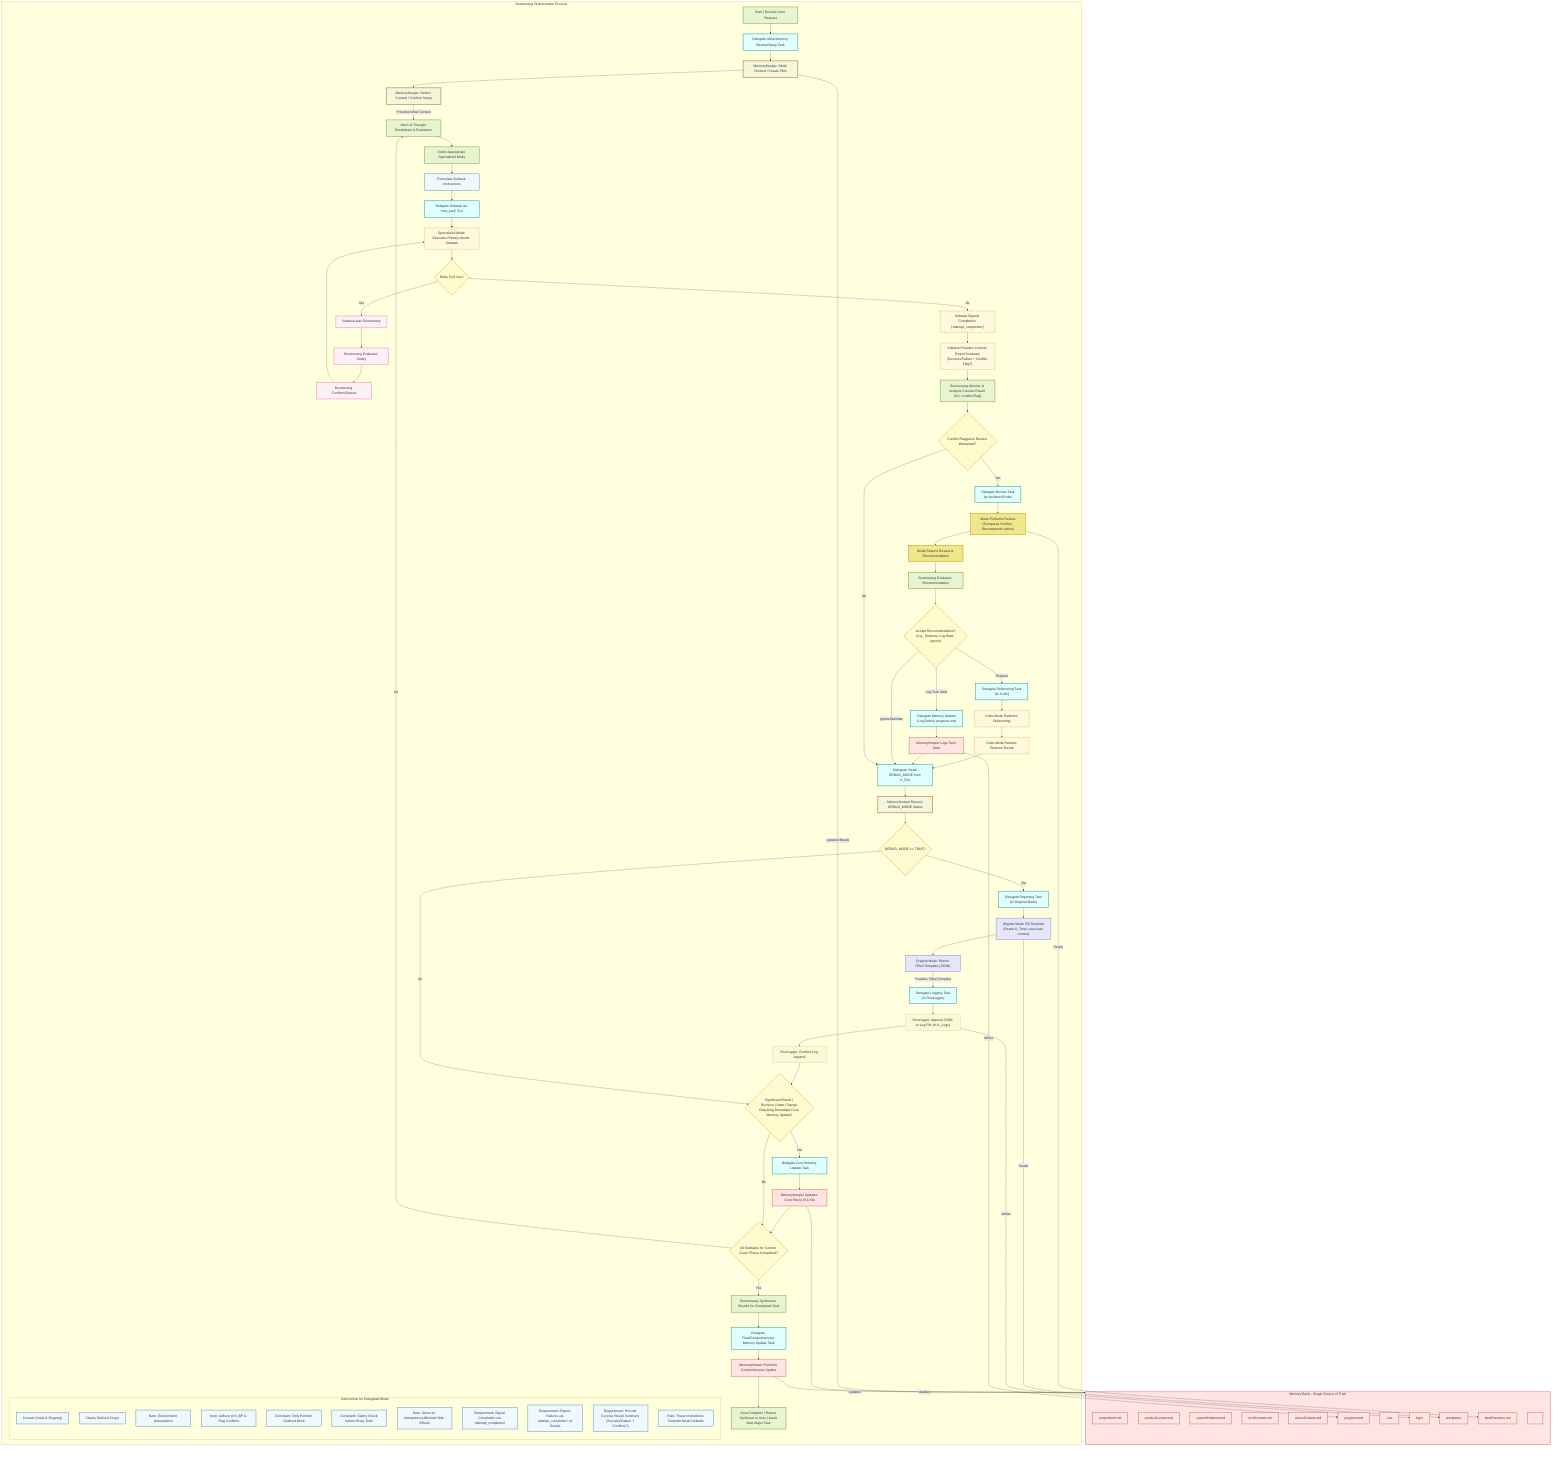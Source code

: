 flowchart TD
    subgraph ProjectMemoryBank [Memory Bank - Single Source of Truth]
        direction LR
        K1[projectbrief.md]
        K2[productContext.md]
        K3[systemPatterns.md]
        K4[techContext.md]
        K5[activeContext.md]
        K6[progress.md]
        K_Env[.env]
        K_Logs[logs/]
        K_Tmpl[templates/]
        K_BP[bestPractices.md]
        K_Other[...]
    end

    subgraph BoomerangOrchestration [Boomerang Orchestration Process]
        direction TB
        A["Start | Receive User Request"] --> B_delegate[Delegate Initial Memory Review/Setup Task]
        B_delegate --> B_exec["MemoryKeeper: Read Context / Create Files"]
        B_exec --> B_res["MemoryKeeper: Return Context / Confirm Setup"]
        B_res -- Provides Initial Context --> C["Atom-of-Thought Breakdown & Evaluation"]

        C --> D[Select Appropriate Specialized Mode]
        D --> J[Formulate Subtask Instructions]

        subgraph SubtaskInstructionDetails [Instructions for Delegated Mode]
            direction TB
            J1["Context (Initial & Ongoing)"]
            J2[Clearly Defined Scope]
            J_EnvAware[Note: Environment Assumptions]
            J_BPRef[Note: Adhere to K_BP & Flag Conflicts] 
            J3[Constraint: Only Perform Outlined Work]
            J_Safety[Constraint: Safety Check before Risky Tools]
            J_Idem[Note: Strive for Idempotency/Minimal Side Effects]
            J4[Requirement: Signal Completion via 'attempt_completion']
            J4a[Requirement: Report Failures via 'attempt_completion' w/ Details]
            J5["Requirement: Provide Concise Result Summary (Success/Failure + Conflicts?)"] 
            J6[Rule: These Instructions Override Mode Defaults]
        end

        J --> D_delegate[Delegate Subtask via 'new_task' Tool]
        D_delegate --> S[Specialized Mode Executes Primary Atomic Subtask]

        %% --- Safety Check Loop ---
        S --> S_check{Risky Tool Use?}
        S_check -- Yes --> S_ask[Subtask asks Boomerang]
        S_ask --> E_q[Boomerang Evaluates Safety]
        E_q --> S_confirm[Boomerang Confirms/Denies]
        S_confirm --> S
        %% --- Safety Check Loop END ---

        S_check -- No --> S_comp["Subtask Signals Completion ('attempt_completion')"]

        S_comp --> S_res["Subtask Provides Concise Result Summary\n(Success/Failure + Conflict Flag?)"]
        S_res --> E["Boomerang: Monitor & Analyze Concise Result (Inc. Conflict Flag)"]

        %% --- Conflict Review / Refactor START ---
        E --> E_conflict_check{Conflict Flagged & Review Warranted?}

        E_conflict_check -- Yes --> R_delegate_review["Delegate Review Task\n(to Architect/Code)"]
        R_delegate_review --> R_review_exec["Mode Performs Review\n(Compares Conflict, Recommends Action)"]
        R_review_exec --> R_review_res["Mode Returns Review & Recommendation"]
        R_review_res --> R_eval_review[Boomerang Evaluates Recommendation]
        R_eval_review --> R_refactor_decision{"Accept Recommendation?\n(e.g., Refactor, Log Debt, Ignore)"}

        R_refactor_decision -- "Refactor" --> R_delegate_refactor["Delegate Refactoring Task\n(to Code)"]
        R_delegate_refactor --> R_refactor_exec["Code Mode Performs Refactoring"]
        R_refactor_exec --> R_refactor_res["Code Mode Returns Refactor Result"]
        R_refactor_res --> E_checkEnv

        R_refactor_decision -- "Log Tech Debt" --> I_delegate_debt["Delegate Memory Update\n(Log Debt in progress.md)"]
        I_delegate_debt --> I_exec_debt["MemoryKeeper Logs Tech Debt"]
        I_exec_debt --> E_checkEnv
        R_refactor_decision -- "Ignore/Maintain" --> E_checkEnv
        E_conflict_check -- No --> E_checkEnv
        %% --- Conflict Review / Refactor END ---

        %% --- Conditional Logging START ---
        E_checkEnv[Delegate: Read DEBUG_MODE from K_Env]
        E_checkEnv --> E_envRes[MemoryKeeper Returns DEBUG_MODE Status]
        E_envRes --> E_debugDecision{DEBUG_MODE == TRUE?}

        E_debugDecision -- Yes --> L_delegate_report["Delegate Reporting Task\n(to Original Mode)"]
        L_delegate_report --> L_report_exec["Original Mode: Fill Template\n(Reads K_Tmpl, uses task context)"]
        L_report_exec --> L_report_res["Original Mode: Return Filled Template (JSON)"]

        L_report_res -- Provides Filled Template --> L_delegate_log["Delegate Logging Task\n(to RooLogger)"]
        L_delegate_log --> L_exec["RooLogger: Append JSON to Log File (in K_Logs)"]
        L_exec --> L_res["RooLogger: Confirm Log Append"]
        L_res --> F

        E_debugDecision -- No --> F
        %% --- Conditional Logging END ---


        F{"Significant Result | Decision | State Change Requiring Immediate Core Memory Update?"}
        F -- Yes --> I_delegate[Delegate Core Memory Update Task]
        I_delegate --> I_exec["MemoryKeeper Updates Core File(s) (K1-K6)"]
        I_exec --> G

        F -- No --> G

        G{All Subtasks for Current Goal / Phase Completed?}
        G -- No --> C
        G -- Yes --> H[Boomerang: Synthesize Results for Completed Goal]
        H --> I_final_delegate[Delegate Final/Comprehensive Memory Update Task]
        I_final_delegate --> I_final_exec[MemoryKeeper Performs Comprehensive Update]
        I_final_exec --> Z["Goal Complete | Report Synthesis to User | Await Next Major Task"]
    end

    %% --- Connections ---
    B_exec -- Updates/Reads --> ProjectMemoryBank
    %% Mode executing primary task (S) implicitly reads K_BP via context J_BPRef
    R_review_exec -- Reads --> K_BP
    L_report_exec -- Reads --> K_Tmpl
    L_exec -- Writes --> K_Logs
    I_exec_debt -- Writes --> K6
    I_exec -- Updates --> ProjectMemoryBank
    I_final_exec -- Updates --> ProjectMemoryBank


    %% --- Styling ---
    classDef process fill:#e6f5d0,stroke:#6b8e23,stroke-width:2px
    classDef decision fill:#fffacd,stroke:#daa520,stroke-width:2px
    classDef memory fill:#ffe4e1,stroke:#cd5c5c,stroke-width:2px
    classDef instruction fill:#f0f8ff,stroke:#4682b4,stroke-width:2px
    classDef subtask fill:#fff8dc,stroke:#b8860b,stroke-width:2px,stroke-dasharray:5 5
    classDef delegate fill:#e0ffff,stroke:#008b8b,stroke-width:2px
    classDef safety fill:#fff0f5,stroke:#ff69b4,stroke-width:2px
    classDef initial_mem fill:#f5f5dc,stroke:#8b4513,stroke-width:2px
    classDef logging fill:#fafad2,stroke:#b0e0e6,stroke-width:2px
    classDef report fill:#e6e6fa,stroke:#9370db,stroke-width:2px
    classDef review fill:#f0e68c,stroke:#b8860b,stroke-width:2px

    class A,C,D,E,H,Z,R_eval_review process
    class F,G,S_check,E_debugDecision,E_conflict_check,R_refactor_decision decision
    class ProjectMemoryBank,K1,K2,K3,K4,K5,K6,K_Env,K_Logs,K_Tmpl,K_BP,K_Other,I_exec,I_final_exec,I_exec_debt memory
    class J,J1,J2,J3,J4,J4a,J5,J6,J_EnvAware,J_Safety,J_Idem,J_BPRef instruction
    class S,S_comp,S_res subtask
    class D_delegate,I_delegate,I_final_delegate,B_delegate,L_delegate_report,L_delegate_log,E_checkEnv,R_delegate_review,R_delegate_refactor,I_delegate_debt delegate
    class S_ask,E_q,S_confirm safety
    class B_exec,B_res initial_mem
    class L_report_exec,L_report_res report
    class L_exec,L_res logging
    class E_envRes initial_mem
    class R_review_exec,R_review_res review
    class R_refactor_exec,R_refactor_res subtask